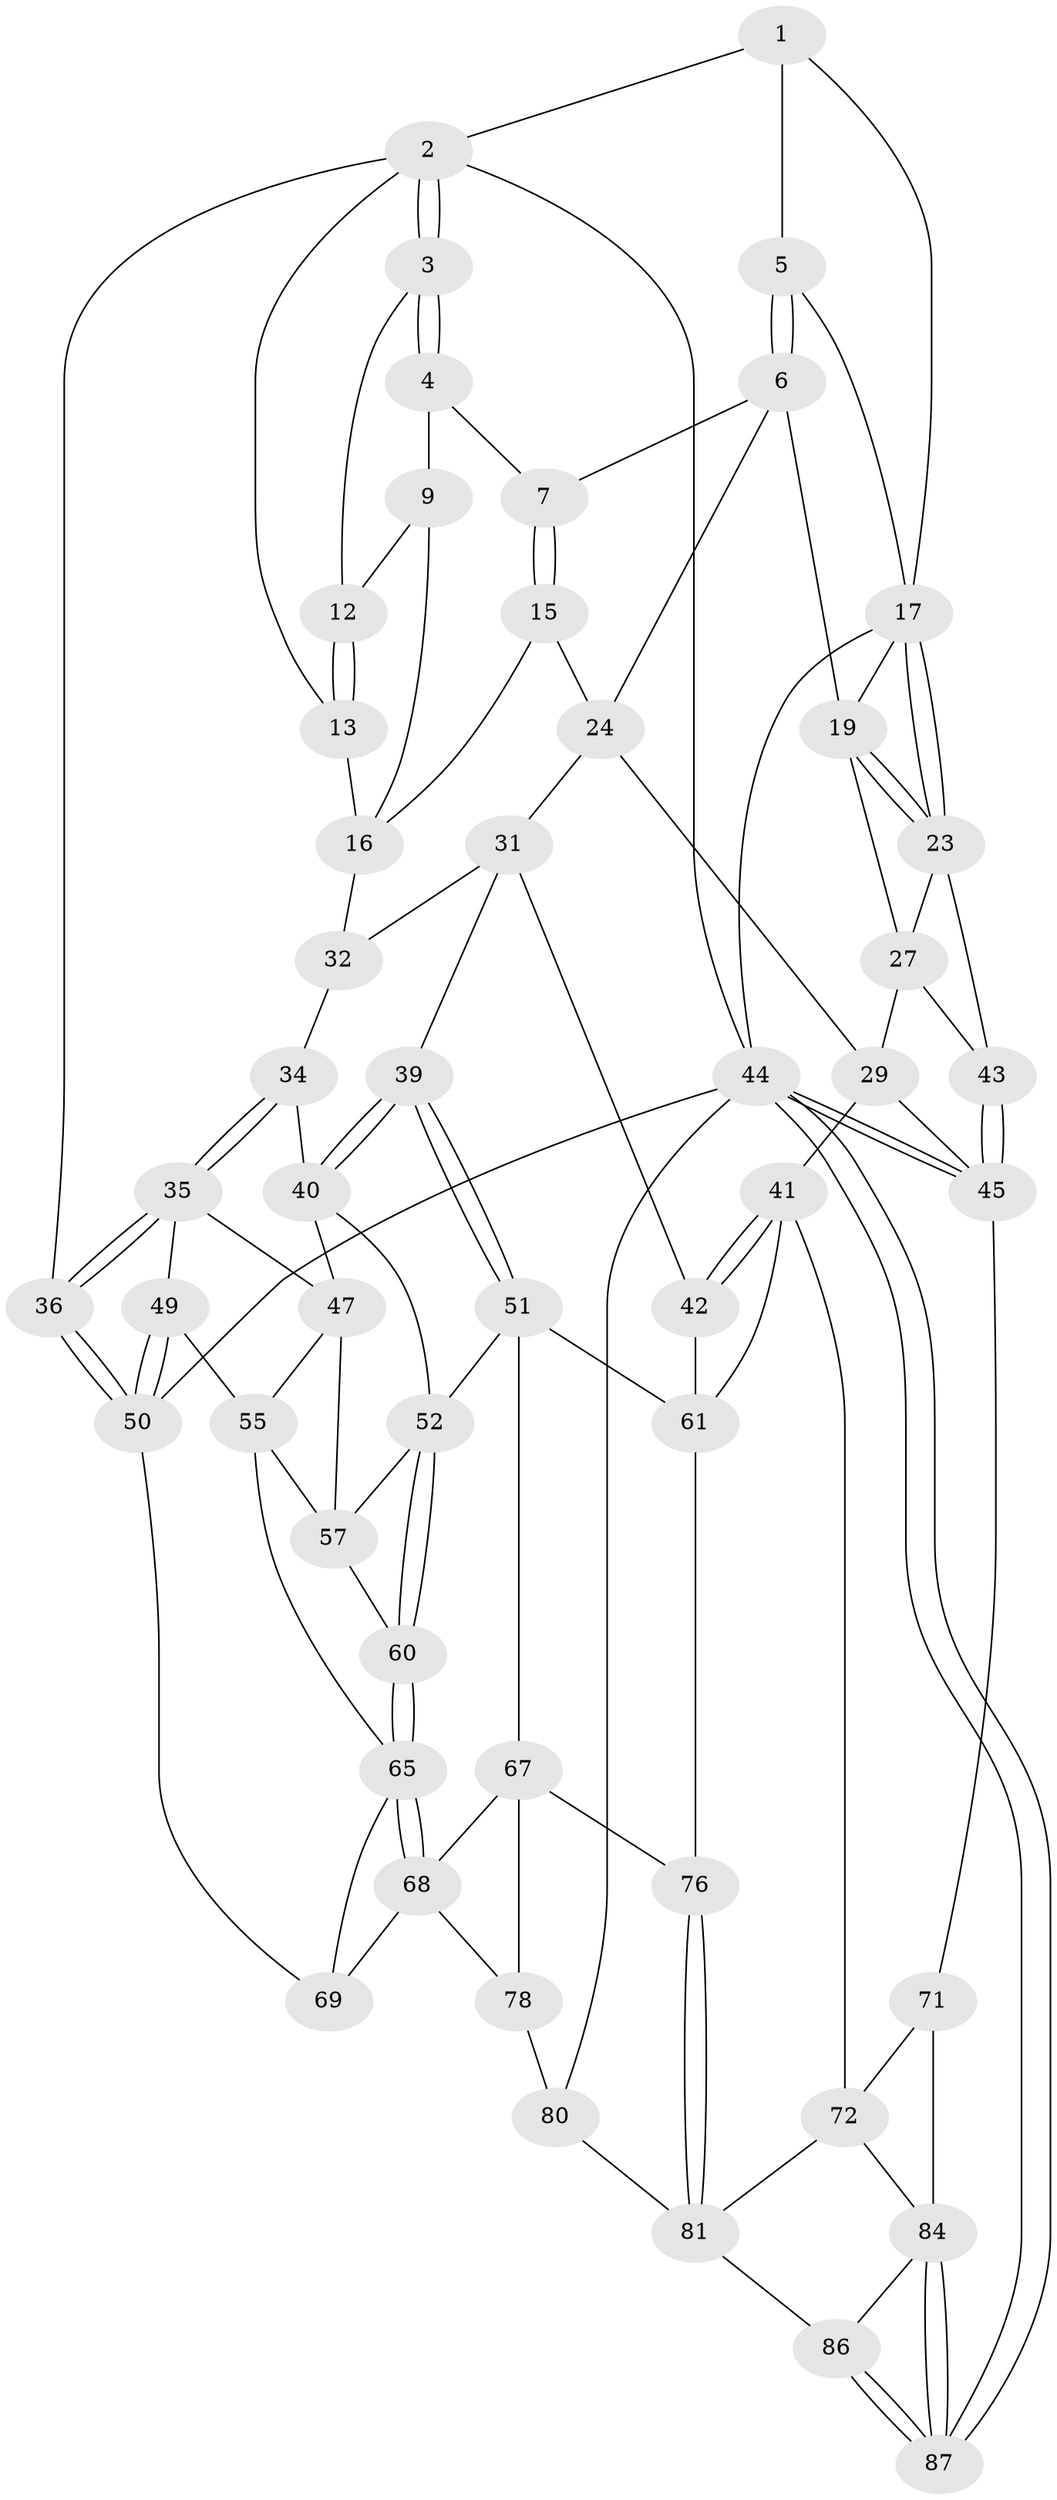 // original degree distribution, {3: 0.034482758620689655, 6: 0.2413793103448276, 4: 0.25287356321839083, 5: 0.47126436781609193}
// Generated by graph-tools (version 1.1) at 2025/42/03/06/25 10:42:34]
// undirected, 52 vertices, 117 edges
graph export_dot {
graph [start="1"]
  node [color=gray90,style=filled];
  1 [pos="+0.7639047776006288+0"];
  2 [pos="+0+0",super="+14"];
  3 [pos="+0+0",super="+10"];
  4 [pos="+0.3872764606557166+0",super="+8"];
  5 [pos="+0.7279440455850188+0.08678050544318372"];
  6 [pos="+0.5879186812914732+0.16459166406260553",super="+21"];
  7 [pos="+0.46887585065414916+0.1693165520408537"];
  9 [pos="+0.24033555485754055+0.11952382645854581",super="+11"];
  12 [pos="+0.12733968978975663+0.20310818755914659"];
  13 [pos="+0.04847089182400773+0.27516887411778385"];
  15 [pos="+0.42766901433269117+0.25875859957532465"];
  16 [pos="+0.26331965246629185+0.3559993939296975",super="+22"];
  17 [pos="+1+0",super="+18"];
  19 [pos="+0.814363330845848+0.17881244998342788",super="+20"];
  23 [pos="+1+0.2656730182506092",super="+26"];
  24 [pos="+0.5920912887422278+0.4794114726810699",super="+25"];
  27 [pos="+0.8445505328596434+0.39205268830326173",super="+28"];
  29 [pos="+0.7848021943111235+0.5739710901287696",super="+30"];
  31 [pos="+0.44068490165180374+0.5109478885522336",super="+38"];
  32 [pos="+0.43491951479558794+0.5112273830277644",super="+33"];
  34 [pos="+0.2328747299011779+0.4154509761547659",super="+37"];
  35 [pos="+0.17687101669021735+0.4864310441969451",super="+48"];
  36 [pos="+0+0.4549938046747473"];
  39 [pos="+0.382299350176002+0.6717517661708687"];
  40 [pos="+0.34993860059132503+0.6066661606195901",super="+46"];
  41 [pos="+0.679722891369355+0.6835629914915875",super="+74"];
  42 [pos="+0.49183536435781905+0.6548597353066786"];
  43 [pos="+1+0.5707716427856879"];
  44 [pos="+1+1",super="+64"];
  45 [pos="+1+0.7532381479781262",super="+58"];
  47 [pos="+0.19222337817260612+0.5492458432198326",super="+54"];
  49 [pos="+0.005420443223214979+0.7033005903376846"];
  50 [pos="+0+0.7483071502669163",super="+63"];
  51 [pos="+0.3757192797427515+0.698825270285915",super="+62"];
  52 [pos="+0.28785783047382846+0.6899848272376601",super="+53"];
  55 [pos="+0.16330178311157417+0.7068412843857217",super="+56"];
  57 [pos="+0.2353888578798975+0.6928571815250123",super="+59"];
  60 [pos="+0.2646656772177735+0.7389344879191401"];
  61 [pos="+0.42470901431137464+0.7756653343686429",super="+75"];
  65 [pos="+0.27121942944431476+0.7677172794939473",super="+66"];
  67 [pos="+0.3849429295650534+0.7849334159005343",super="+77"];
  68 [pos="+0.2808590465409787+0.791943165304805",super="+70"];
  69 [pos="+0.17395045893427333+0.8441502496718991"];
  71 [pos="+0.99402443624353+0.7884794759199844"];
  72 [pos="+0.8275621851157297+0.7956474369325504",super="+73"];
  76 [pos="+0.4502846289366446+0.9336593866210814"];
  78 [pos="+0.3315964023591745+0.8980135420744296",super="+79"];
  80 [pos="+0.2829141389095903+1",super="+82"];
  81 [pos="+0.537950306485299+1",super="+83"];
  84 [pos="+0.9178958238304267+0.955445094974963",super="+85"];
  86 [pos="+0.6395114918817345+1"];
  87 [pos="+1+1"];
  1 -- 2;
  1 -- 5;
  1 -- 17;
  2 -- 3;
  2 -- 3;
  2 -- 44;
  2 -- 36;
  2 -- 13;
  3 -- 4;
  3 -- 4;
  3 -- 12;
  4 -- 9;
  4 -- 7;
  5 -- 6;
  5 -- 6;
  5 -- 17;
  6 -- 7;
  6 -- 24;
  6 -- 19;
  7 -- 15;
  7 -- 15;
  9 -- 16;
  9 -- 12;
  12 -- 13;
  12 -- 13;
  13 -- 16;
  15 -- 16;
  15 -- 24;
  16 -- 32;
  17 -- 23;
  17 -- 23;
  17 -- 44;
  17 -- 19;
  19 -- 23;
  19 -- 23;
  19 -- 27;
  23 -- 27;
  23 -- 43;
  24 -- 31;
  24 -- 29;
  27 -- 43;
  27 -- 29;
  29 -- 45;
  29 -- 41;
  31 -- 32;
  31 -- 42;
  31 -- 39;
  32 -- 34 [weight=2];
  34 -- 35;
  34 -- 35;
  34 -- 40;
  35 -- 36;
  35 -- 36;
  35 -- 49;
  35 -- 47;
  36 -- 50;
  36 -- 50;
  39 -- 40;
  39 -- 40;
  39 -- 51;
  39 -- 51;
  40 -- 47;
  40 -- 52;
  41 -- 42;
  41 -- 42;
  41 -- 61;
  41 -- 72;
  42 -- 61;
  43 -- 45;
  43 -- 45;
  44 -- 45;
  44 -- 45;
  44 -- 87;
  44 -- 87;
  44 -- 80;
  44 -- 50;
  45 -- 71;
  47 -- 57;
  47 -- 55;
  49 -- 50;
  49 -- 50;
  49 -- 55;
  50 -- 69;
  51 -- 52;
  51 -- 67;
  51 -- 61;
  52 -- 60;
  52 -- 60;
  52 -- 57;
  55 -- 65;
  55 -- 57;
  57 -- 60;
  60 -- 65;
  60 -- 65;
  61 -- 76;
  65 -- 68;
  65 -- 68;
  65 -- 69;
  67 -- 68;
  67 -- 76;
  67 -- 78;
  68 -- 69;
  68 -- 78;
  71 -- 72;
  71 -- 84;
  72 -- 84;
  72 -- 81;
  76 -- 81;
  76 -- 81;
  78 -- 80 [weight=2];
  80 -- 81;
  81 -- 86;
  84 -- 87;
  84 -- 87;
  84 -- 86;
  86 -- 87;
  86 -- 87;
}
